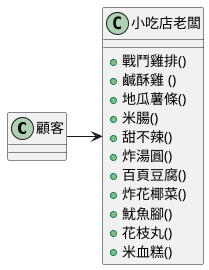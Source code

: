 @startuml

class 顧客

class 小吃店老闆{
+ 戰鬥雞排()
+ 鹹酥雞 ()
+ 地瓜薯條()
+ 米腸()
+ 甜不辣()
+ 炸湯圓()
+ 百頁豆腐()
+ 炸花椰菜()
+ 魷魚腳()
+ 花枝丸()
+ 米血糕()
}

顧客 -> 小吃店老闆

@enduml